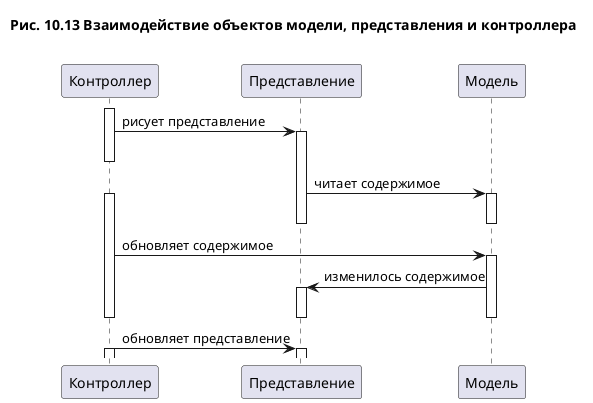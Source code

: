 @startuml
title
Рис. 10.13 Взаимодействие объектов модели, представления и контроллера

end title

activate Контроллер
Контроллер -> Представление : рисует представление

activate Представление
deactivate Контроллер
Представление -> Модель : читает содержимое
activate Модель
deactivate Представление
deactivate Модель

activate Контроллер
Контроллер -> Модель : обновляет содержимое
activate Модель
Модель -> Представление : изменилось содержимое
activate Представление
deactivate Модель
deactivate Контроллер
deactivate Представление

Контроллер -> Представление : обновляет представление
activate Контроллер
activate Представление
@enduml